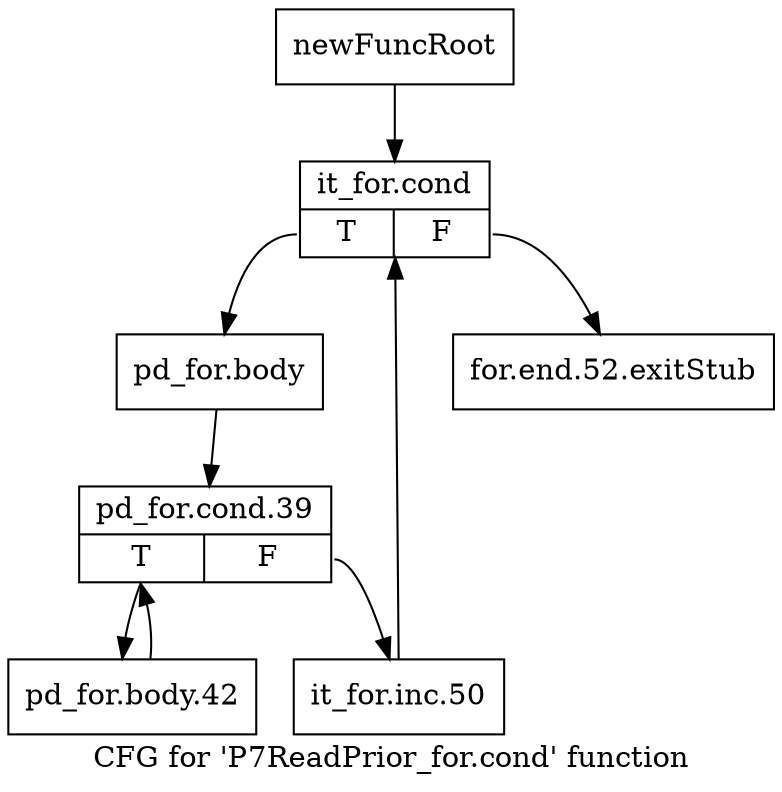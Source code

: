 digraph "CFG for 'P7ReadPrior_for.cond' function" {
	label="CFG for 'P7ReadPrior_for.cond' function";

	Node0x321acc0 [shape=record,label="{newFuncRoot}"];
	Node0x321acc0 -> Node0x321b190;
	Node0x321ad10 [shape=record,label="{for.end.52.exitStub}"];
	Node0x321b190 [shape=record,label="{it_for.cond|{<s0>T|<s1>F}}"];
	Node0x321b190:s0 -> Node0x321b1e0;
	Node0x321b190:s1 -> Node0x321ad10;
	Node0x321b1e0 [shape=record,label="{pd_for.body}"];
	Node0x321b1e0 -> Node0x321b230;
	Node0x321b230 [shape=record,label="{pd_for.cond.39|{<s0>T|<s1>F}}"];
	Node0x321b230:s0 -> Node0x321b2d0;
	Node0x321b230:s1 -> Node0x321b280;
	Node0x321b280 [shape=record,label="{it_for.inc.50}"];
	Node0x321b280 -> Node0x321b190;
	Node0x321b2d0 [shape=record,label="{pd_for.body.42}"];
	Node0x321b2d0 -> Node0x321b230;
}
